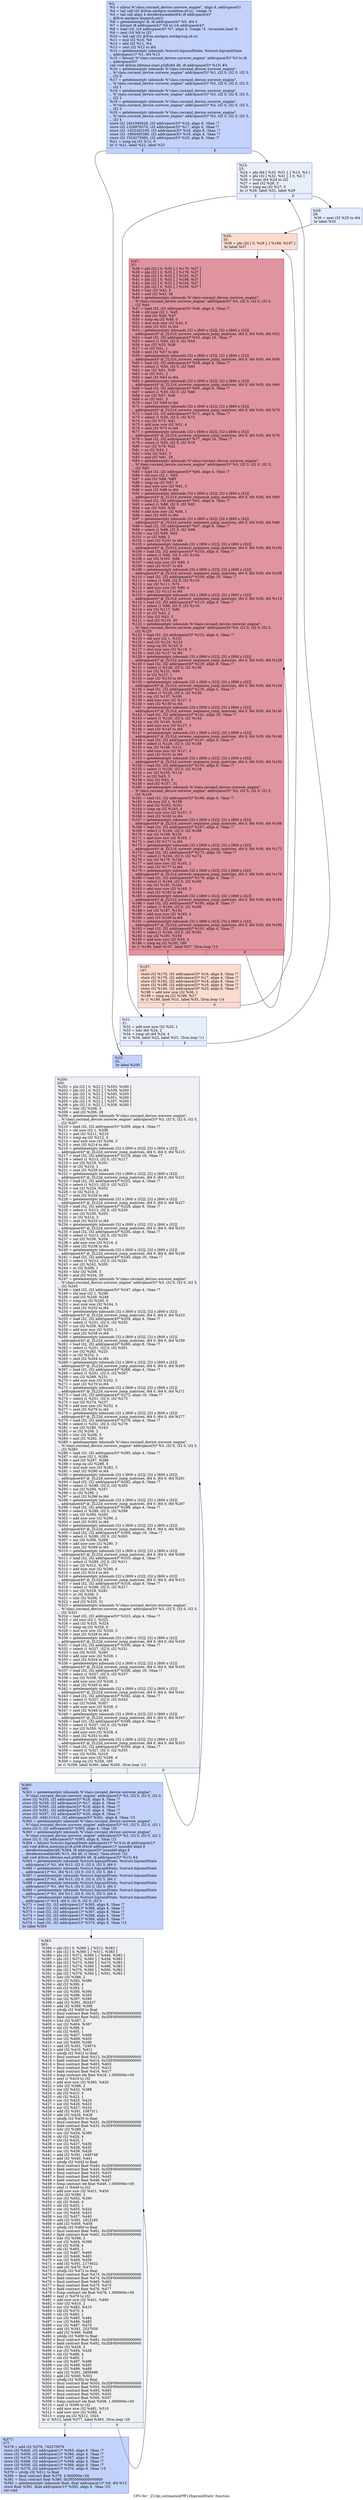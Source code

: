 digraph "CFG for '_Z13pi_estimationPfP12hiprandState' function" {
	label="CFG for '_Z13pi_estimationPfP12hiprandState' function";

	Node0x5adc980 [shape=record,color="#3d50c3ff", style=filled, fillcolor="#779af770",label="{%2:\l  %3 = alloca %\"class.rocrand_device::xorwow_engine\", align 8, addrspace(5)\l  %4 = tail call i32 @llvm.amdgcn.workitem.id.x(), !range !4\l  %5 = tail call align 4 dereferenceable(64) i8 addrspace(4)*\l... @llvm.amdgcn.dispatch.ptr()\l  %6 = getelementptr i8, i8 addrspace(4)* %5, i64 4\l  %7 = bitcast i8 addrspace(4)* %6 to i16 addrspace(4)*\l  %8 = load i16, i16 addrspace(4)* %7, align 4, !range !5, !invariant.load !6\l  %9 = zext i16 %8 to i32\l  %10 = tail call i32 @llvm.amdgcn.workgroup.id.x()\l  %11 = mul i32 %10, %9\l  %12 = add i32 %11, %4\l  %13 = zext i32 %12 to i64\l  %14 = getelementptr inbounds %struct.hiprandState, %struct.hiprandState\l... addrspace(1)* %1, i64 %13\l  %15 = bitcast %\"class.rocrand_device::xorwow_engine\" addrspace(5)* %3 to i8\l... addrspace(5)*\l  call void @llvm.lifetime.start.p5i8(i64 48, i8 addrspace(5)* %15) #4\l  %16 = getelementptr inbounds %\"class.rocrand_device::xorwow_engine\",\l... %\"class.rocrand_device::xorwow_engine\" addrspace(5)* %3, i32 0, i32 0, i32 5,\l... i32 0\l  %17 = getelementptr inbounds %\"class.rocrand_device::xorwow_engine\",\l... %\"class.rocrand_device::xorwow_engine\" addrspace(5)* %3, i32 0, i32 0, i32 5,\l... i32 1\l  %18 = getelementptr inbounds %\"class.rocrand_device::xorwow_engine\",\l... %\"class.rocrand_device::xorwow_engine\" addrspace(5)* %3, i32 0, i32 0, i32 5,\l... i32 2\l  %19 = getelementptr inbounds %\"class.rocrand_device::xorwow_engine\",\l... %\"class.rocrand_device::xorwow_engine\" addrspace(5)* %3, i32 0, i32 0, i32 5,\l... i32 3\l  %20 = getelementptr inbounds %\"class.rocrand_device::xorwow_engine\",\l... %\"class.rocrand_device::xorwow_engine\" addrspace(5)* %3, i32 0, i32 0, i32 5,\l... i32 4\l  store i32 1641949428, i32 addrspace(5)* %16, align 8, !tbaa !7\l  store i32 1326976570, i32 addrspace(5)* %17, align 4, !tbaa !7\l  store i32 -1452303100, i32 addrspace(5)* %18, align 8, !tbaa !7\l  store i32 -1894485380, i32 addrspace(5)* %19, align 4, !tbaa !7\l  store i32 1524275960, i32 addrspace(5)* %20, align 8, !tbaa !7\l  %21 = icmp eq i32 %12, 0\l  br i1 %21, label %22, label %23\l|{<s0>T|<s1>F}}"];
	Node0x5adc980:s0 -> Node0x5ade1c0;
	Node0x5adc980:s1 -> Node0x5ade250;
	Node0x5ade1c0 [shape=record,color="#3d50c3ff", style=filled, fillcolor="#779af770",label="{%22:\l22:                                               \l  br label %200\l}"];
	Node0x5ade1c0 -> Node0x5ade390;
	Node0x5ade250 [shape=record,color="#3d50c3ff", style=filled, fillcolor="#cbd8ee70",label="{%23:\l23:                                               \l  %24 = phi i64 [ %33, %31 ], [ %13, %2 ]\l  %25 = phi i32 [ %32, %31 ], [ 0, %2 ]\l  %26 = trunc i64 %24 to i32\l  %27 = and i32 %26, 3\l  %28 = icmp eq i32 %27, 0\l  br i1 %28, label %31, label %29\l|{<s0>T|<s1>F}}"];
	Node0x5ade250:s0 -> Node0x5ade450;
	Node0x5ade250:s1 -> Node0x5ade840;
	Node0x5ade840 [shape=record,color="#3d50c3ff", style=filled, fillcolor="#bfd3f670",label="{%29:\l29:                                               \l  %30 = zext i32 %25 to i64\l  br label %35\l}"];
	Node0x5ade840 -> Node0x5ade9f0;
	Node0x5ade450 [shape=record,color="#3d50c3ff", style=filled, fillcolor="#cbd8ee70",label="{%31:\l31:                                               \l  %32 = add nuw nsw i32 %25, 1\l  %33 = lshr i64 %24, 2\l  %34 = icmp ult i64 %24, 4\l  br i1 %34, label %22, label %23, !llvm.loop !11\l|{<s0>T|<s1>F}}"];
	Node0x5ade450:s0 -> Node0x5ade1c0;
	Node0x5ade450:s1 -> Node0x5ade250;
	Node0x5ade9f0 [shape=record,color="#3d50c3ff", style=filled, fillcolor="#f7af9170",label="{%35:\l35:                                               \l  %36 = phi i32 [ 0, %29 ], [ %198, %197 ]\l  br label %37\l}"];
	Node0x5ade9f0 -> Node0x5adefd0;
	Node0x5adefd0 [shape=record,color="#b70d28ff", style=filled, fillcolor="#b70d2870",label="{%37:\l37:                                               \l  %38 = phi i32 [ 0, %35 ], [ %170, %37 ]\l  %39 = phi i32 [ 0, %35 ], [ %176, %37 ]\l  %40 = phi i32 [ 0, %35 ], [ %182, %37 ]\l  %41 = phi i32 [ 0, %35 ], [ %188, %37 ]\l  %42 = phi i32 [ 0, %35 ], [ %194, %37 ]\l  %43 = phi i32 [ 0, %35 ], [ %195, %37 ]\l  %44 = lshr i32 %43, 5\l  %45 = and i32 %43, 28\l  %46 = getelementptr inbounds %\"class.rocrand_device::xorwow_engine\",\l... %\"class.rocrand_device::xorwow_engine\" addrspace(5)* %3, i32 0, i32 0, i32 5,\l... i32 %44\l  %47 = load i32, i32 addrspace(5)* %46, align 4, !tbaa !7\l  %48 = shl nuw i32 1, %45\l  %49 = and i32 %48, %47\l  %50 = icmp eq i32 %49, 0\l  %51 = mul nuw nsw i32 %43, 5\l  %52 = zext i32 %51 to i64\l  %53 = getelementptr inbounds [32 x [800 x i32]], [32 x [800 x i32]]\l... addrspace(4)* @_ZL31d_xorwow_sequence_jump_matrices, i64 0, i64 %30, i64 %52\l  %54 = load i32, i32 addrspace(4)* %53, align 16, !tbaa !7\l  %55 = select i1 %50, i32 0, i32 %54\l  %56 = xor i32 %55, %38\l  %57 = or i32 %51, 1\l  %58 = zext i32 %57 to i64\l  %59 = getelementptr inbounds [32 x [800 x i32]], [32 x [800 x i32]]\l... addrspace(4)* @_ZL31d_xorwow_sequence_jump_matrices, i64 0, i64 %30, i64 %58\l  %60 = load i32, i32 addrspace(4)* %59, align 4, !tbaa !7\l  %61 = select i1 %50, i32 0, i32 %60\l  %62 = xor i32 %61, %39\l  %63 = or i32 %51, 2\l  %64 = zext i32 %63 to i64\l  %65 = getelementptr inbounds [32 x [800 x i32]], [32 x [800 x i32]]\l... addrspace(4)* @_ZL31d_xorwow_sequence_jump_matrices, i64 0, i64 %30, i64 %64\l  %66 = load i32, i32 addrspace(4)* %65, align 8, !tbaa !7\l  %67 = select i1 %50, i32 0, i32 %66\l  %68 = xor i32 %67, %40\l  %69 = or i32 %51, 3\l  %70 = zext i32 %69 to i64\l  %71 = getelementptr inbounds [32 x [800 x i32]], [32 x [800 x i32]]\l... addrspace(4)* @_ZL31d_xorwow_sequence_jump_matrices, i64 0, i64 %30, i64 %70\l  %72 = load i32, i32 addrspace(4)* %71, align 4, !tbaa !7\l  %73 = select i1 %50, i32 0, i32 %72\l  %74 = xor i32 %73, %41\l  %75 = add nuw nsw i32 %51, 4\l  %76 = zext i32 %75 to i64\l  %77 = getelementptr inbounds [32 x [800 x i32]], [32 x [800 x i32]]\l... addrspace(4)* @_ZL31d_xorwow_sequence_jump_matrices, i64 0, i64 %30, i64 %76\l  %78 = load i32, i32 addrspace(4)* %77, align 16, !tbaa !7\l  %79 = select i1 %50, i32 0, i32 %78\l  %80 = xor i32 %79, %42\l  %81 = or i32 %43, 1\l  %82 = lshr i32 %43, 5\l  %83 = and i32 %81, 29\l  %84 = getelementptr inbounds %\"class.rocrand_device::xorwow_engine\",\l... %\"class.rocrand_device::xorwow_engine\" addrspace(5)* %3, i32 0, i32 0, i32 5,\l... i32 %82\l  %85 = load i32, i32 addrspace(5)* %84, align 4, !tbaa !7\l  %86 = shl nuw i32 1, %83\l  %87 = and i32 %86, %85\l  %88 = icmp eq i32 %87, 0\l  %89 = mul nuw nsw i32 %81, 5\l  %90 = zext i32 %89 to i64\l  %91 = getelementptr inbounds [32 x [800 x i32]], [32 x [800 x i32]]\l... addrspace(4)* @_ZL31d_xorwow_sequence_jump_matrices, i64 0, i64 %30, i64 %90\l  %92 = load i32, i32 addrspace(4)* %91, align 4, !tbaa !7\l  %93 = select i1 %88, i32 0, i32 %92\l  %94 = xor i32 %93, %56\l  %95 = add nuw nsw i32 %89, 1\l  %96 = zext i32 %95 to i64\l  %97 = getelementptr inbounds [32 x [800 x i32]], [32 x [800 x i32]]\l... addrspace(4)* @_ZL31d_xorwow_sequence_jump_matrices, i64 0, i64 %30, i64 %96\l  %98 = load i32, i32 addrspace(4)* %97, align 8, !tbaa !7\l  %99 = select i1 %88, i32 0, i32 %98\l  %100 = xor i32 %99, %62\l  %101 = or i32 %89, 2\l  %102 = zext i32 %101 to i64\l  %103 = getelementptr inbounds [32 x [800 x i32]], [32 x [800 x i32]]\l... addrspace(4)* @_ZL31d_xorwow_sequence_jump_matrices, i64 0, i64 %30, i64 %102\l  %104 = load i32, i32 addrspace(4)* %103, align 4, !tbaa !7\l  %105 = select i1 %88, i32 0, i32 %104\l  %106 = xor i32 %105, %68\l  %107 = add nuw nsw i32 %89, 3\l  %108 = zext i32 %107 to i64\l  %109 = getelementptr inbounds [32 x [800 x i32]], [32 x [800 x i32]]\l... addrspace(4)* @_ZL31d_xorwow_sequence_jump_matrices, i64 0, i64 %30, i64 %108\l  %110 = load i32, i32 addrspace(4)* %109, align 16, !tbaa !7\l  %111 = select i1 %88, i32 0, i32 %110\l  %112 = xor i32 %111, %74\l  %113 = add nuw nsw i32 %89, 4\l  %114 = zext i32 %113 to i64\l  %115 = getelementptr inbounds [32 x [800 x i32]], [32 x [800 x i32]]\l... addrspace(4)* @_ZL31d_xorwow_sequence_jump_matrices, i64 0, i64 %30, i64 %114\l  %116 = load i32, i32 addrspace(4)* %115, align 4, !tbaa !7\l  %117 = select i1 %88, i32 0, i32 %116\l  %118 = xor i32 %117, %80\l  %119 = or i32 %43, 2\l  %120 = lshr i32 %43, 5\l  %121 = and i32 %119, 30\l  %122 = getelementptr inbounds %\"class.rocrand_device::xorwow_engine\",\l... %\"class.rocrand_device::xorwow_engine\" addrspace(5)* %3, i32 0, i32 0, i32 5,\l... i32 %120\l  %123 = load i32, i32 addrspace(5)* %122, align 4, !tbaa !7\l  %124 = shl nuw i32 1, %121\l  %125 = and i32 %124, %123\l  %126 = icmp eq i32 %125, 0\l  %127 = mul nuw nsw i32 %119, 5\l  %128 = zext i32 %127 to i64\l  %129 = getelementptr inbounds [32 x [800 x i32]], [32 x [800 x i32]]\l... addrspace(4)* @_ZL31d_xorwow_sequence_jump_matrices, i64 0, i64 %30, i64 %128\l  %130 = load i32, i32 addrspace(4)* %129, align 8, !tbaa !7\l  %131 = select i1 %126, i32 0, i32 %130\l  %132 = xor i32 %131, %94\l  %133 = or i32 %127, 1\l  %134 = zext i32 %133 to i64\l  %135 = getelementptr inbounds [32 x [800 x i32]], [32 x [800 x i32]]\l... addrspace(4)* @_ZL31d_xorwow_sequence_jump_matrices, i64 0, i64 %30, i64 %134\l  %136 = load i32, i32 addrspace(4)* %135, align 4, !tbaa !7\l  %137 = select i1 %126, i32 0, i32 %136\l  %138 = xor i32 %137, %100\l  %139 = add nuw nsw i32 %127, 2\l  %140 = zext i32 %139 to i64\l  %141 = getelementptr inbounds [32 x [800 x i32]], [32 x [800 x i32]]\l... addrspace(4)* @_ZL31d_xorwow_sequence_jump_matrices, i64 0, i64 %30, i64 %140\l  %142 = load i32, i32 addrspace(4)* %141, align 16, !tbaa !7\l  %143 = select i1 %126, i32 0, i32 %142\l  %144 = xor i32 %143, %106\l  %145 = add nuw nsw i32 %127, 3\l  %146 = zext i32 %145 to i64\l  %147 = getelementptr inbounds [32 x [800 x i32]], [32 x [800 x i32]]\l... addrspace(4)* @_ZL31d_xorwow_sequence_jump_matrices, i64 0, i64 %30, i64 %146\l  %148 = load i32, i32 addrspace(4)* %147, align 4, !tbaa !7\l  %149 = select i1 %126, i32 0, i32 %148\l  %150 = xor i32 %149, %112\l  %151 = add nuw nsw i32 %127, 4\l  %152 = zext i32 %151 to i64\l  %153 = getelementptr inbounds [32 x [800 x i32]], [32 x [800 x i32]]\l... addrspace(4)* @_ZL31d_xorwow_sequence_jump_matrices, i64 0, i64 %30, i64 %152\l  %154 = load i32, i32 addrspace(4)* %153, align 8, !tbaa !7\l  %155 = select i1 %126, i32 0, i32 %154\l  %156 = xor i32 %155, %118\l  %157 = or i32 %43, 3\l  %158 = lshr i32 %43, 5\l  %159 = and i32 %157, 31\l  %160 = getelementptr inbounds %\"class.rocrand_device::xorwow_engine\",\l... %\"class.rocrand_device::xorwow_engine\" addrspace(5)* %3, i32 0, i32 0, i32 5,\l... i32 %158\l  %161 = load i32, i32 addrspace(5)* %160, align 4, !tbaa !7\l  %162 = shl nuw i32 1, %159\l  %163 = and i32 %162, %161\l  %164 = icmp eq i32 %163, 0\l  %165 = mul nuw nsw i32 %157, 5\l  %166 = zext i32 %165 to i64\l  %167 = getelementptr inbounds [32 x [800 x i32]], [32 x [800 x i32]]\l... addrspace(4)* @_ZL31d_xorwow_sequence_jump_matrices, i64 0, i64 %30, i64 %166\l  %168 = load i32, i32 addrspace(4)* %167, align 4, !tbaa !7\l  %169 = select i1 %164, i32 0, i32 %168\l  %170 = xor i32 %169, %132\l  %171 = add nuw nsw i32 %165, 1\l  %172 = zext i32 %171 to i64\l  %173 = getelementptr inbounds [32 x [800 x i32]], [32 x [800 x i32]]\l... addrspace(4)* @_ZL31d_xorwow_sequence_jump_matrices, i64 0, i64 %30, i64 %172\l  %174 = load i32, i32 addrspace(4)* %173, align 16, !tbaa !7\l  %175 = select i1 %164, i32 0, i32 %174\l  %176 = xor i32 %175, %138\l  %177 = add nuw nsw i32 %165, 2\l  %178 = zext i32 %177 to i64\l  %179 = getelementptr inbounds [32 x [800 x i32]], [32 x [800 x i32]]\l... addrspace(4)* @_ZL31d_xorwow_sequence_jump_matrices, i64 0, i64 %30, i64 %178\l  %180 = load i32, i32 addrspace(4)* %179, align 4, !tbaa !7\l  %181 = select i1 %164, i32 0, i32 %180\l  %182 = xor i32 %181, %144\l  %183 = add nuw nsw i32 %165, 3\l  %184 = zext i32 %183 to i64\l  %185 = getelementptr inbounds [32 x [800 x i32]], [32 x [800 x i32]]\l... addrspace(4)* @_ZL31d_xorwow_sequence_jump_matrices, i64 0, i64 %30, i64 %184\l  %186 = load i32, i32 addrspace(4)* %185, align 8, !tbaa !7\l  %187 = select i1 %164, i32 0, i32 %186\l  %188 = xor i32 %187, %150\l  %189 = add nuw nsw i32 %165, 4\l  %190 = zext i32 %189 to i64\l  %191 = getelementptr inbounds [32 x [800 x i32]], [32 x [800 x i32]]\l... addrspace(4)* @_ZL31d_xorwow_sequence_jump_matrices, i64 0, i64 %30, i64 %190\l  %192 = load i32, i32 addrspace(4)* %191, align 4, !tbaa !7\l  %193 = select i1 %164, i32 0, i32 %192\l  %194 = xor i32 %193, %156\l  %195 = add nuw nsw i32 %43, 4\l  %196 = icmp eq i32 %195, 160\l  br i1 %196, label %197, label %37, !llvm.loop !13\l|{<s0>T|<s1>F}}"];
	Node0x5adefd0:s0 -> Node0x5adee90;
	Node0x5adefd0:s1 -> Node0x5adefd0;
	Node0x5adee90 [shape=record,color="#3d50c3ff", style=filled, fillcolor="#f7af9170",label="{%197:\l197:                                              \l  store i32 %170, i32 addrspace(5)* %16, align 8, !tbaa !7\l  store i32 %176, i32 addrspace(5)* %17, align 4, !tbaa !7\l  store i32 %182, i32 addrspace(5)* %18, align 8, !tbaa !7\l  store i32 %188, i32 addrspace(5)* %19, align 4, !tbaa !7\l  store i32 %194, i32 addrspace(5)* %20, align 8, !tbaa !7\l  %198 = add nuw nsw i32 %36, 1\l  %199 = icmp eq i32 %198, %27\l  br i1 %199, label %31, label %35, !llvm.loop !14\l|{<s0>T|<s1>F}}"];
	Node0x5adee90:s0 -> Node0x5ade450;
	Node0x5adee90:s1 -> Node0x5ade9f0;
	Node0x5ade390 [shape=record,color="#3d50c3ff", style=filled, fillcolor="#d9dce170",label="{%200:\l200:                                              \l  %201 = phi i32 [ 0, %22 ], [ %333, %200 ]\l  %202 = phi i32 [ 0, %22 ], [ %339, %200 ]\l  %203 = phi i32 [ 0, %22 ], [ %345, %200 ]\l  %204 = phi i32 [ 0, %22 ], [ %351, %200 ]\l  %205 = phi i32 [ 0, %22 ], [ %357, %200 ]\l  %206 = phi i32 [ 0, %22 ], [ %358, %200 ]\l  %207 = lshr i32 %206, 5\l  %208 = and i32 %206, 28\l  %209 = getelementptr inbounds %\"class.rocrand_device::xorwow_engine\",\l... %\"class.rocrand_device::xorwow_engine\" addrspace(5)* %3, i32 0, i32 0, i32 5,\l... i32 %207\l  %210 = load i32, i32 addrspace(5)* %209, align 4, !tbaa !7\l  %211 = shl nuw i32 1, %208\l  %212 = and i32 %211, %210\l  %213 = icmp eq i32 %212, 0\l  %214 = mul nuw nsw i32 %206, 5\l  %215 = zext i32 %214 to i64\l  %216 = getelementptr inbounds [32 x [800 x i32]], [32 x [800 x i32]]\l... addrspace(4)* @_ZL22d_xorwow_jump_matrices, i64 0, i64 0, i64 %215\l  %217 = load i32, i32 addrspace(4)* %216, align 16, !tbaa !7\l  %218 = select i1 %213, i32 0, i32 %217\l  %219 = xor i32 %218, %201\l  %220 = or i32 %214, 1\l  %221 = zext i32 %220 to i64\l  %222 = getelementptr inbounds [32 x [800 x i32]], [32 x [800 x i32]]\l... addrspace(4)* @_ZL22d_xorwow_jump_matrices, i64 0, i64 0, i64 %221\l  %223 = load i32, i32 addrspace(4)* %222, align 4, !tbaa !7\l  %224 = select i1 %213, i32 0, i32 %223\l  %225 = xor i32 %224, %202\l  %226 = or i32 %214, 2\l  %227 = zext i32 %226 to i64\l  %228 = getelementptr inbounds [32 x [800 x i32]], [32 x [800 x i32]]\l... addrspace(4)* @_ZL22d_xorwow_jump_matrices, i64 0, i64 0, i64 %227\l  %229 = load i32, i32 addrspace(4)* %228, align 8, !tbaa !7\l  %230 = select i1 %213, i32 0, i32 %229\l  %231 = xor i32 %230, %203\l  %232 = or i32 %214, 3\l  %233 = zext i32 %232 to i64\l  %234 = getelementptr inbounds [32 x [800 x i32]], [32 x [800 x i32]]\l... addrspace(4)* @_ZL22d_xorwow_jump_matrices, i64 0, i64 0, i64 %233\l  %235 = load i32, i32 addrspace(4)* %234, align 4, !tbaa !7\l  %236 = select i1 %213, i32 0, i32 %235\l  %237 = xor i32 %236, %204\l  %238 = add nuw nsw i32 %214, 4\l  %239 = zext i32 %238 to i64\l  %240 = getelementptr inbounds [32 x [800 x i32]], [32 x [800 x i32]]\l... addrspace(4)* @_ZL22d_xorwow_jump_matrices, i64 0, i64 0, i64 %239\l  %241 = load i32, i32 addrspace(4)* %240, align 16, !tbaa !7\l  %242 = select i1 %213, i32 0, i32 %241\l  %243 = xor i32 %242, %205\l  %244 = or i32 %206, 1\l  %245 = lshr i32 %206, 5\l  %246 = and i32 %244, 29\l  %247 = getelementptr inbounds %\"class.rocrand_device::xorwow_engine\",\l... %\"class.rocrand_device::xorwow_engine\" addrspace(5)* %3, i32 0, i32 0, i32 5,\l... i32 %245\l  %248 = load i32, i32 addrspace(5)* %247, align 4, !tbaa !7\l  %249 = shl nuw i32 1, %246\l  %250 = and i32 %249, %248\l  %251 = icmp eq i32 %250, 0\l  %252 = mul nuw nsw i32 %244, 5\l  %253 = zext i32 %252 to i64\l  %254 = getelementptr inbounds [32 x [800 x i32]], [32 x [800 x i32]]\l... addrspace(4)* @_ZL22d_xorwow_jump_matrices, i64 0, i64 0, i64 %253\l  %255 = load i32, i32 addrspace(4)* %254, align 4, !tbaa !7\l  %256 = select i1 %251, i32 0, i32 %255\l  %257 = xor i32 %256, %219\l  %258 = add nuw nsw i32 %252, 1\l  %259 = zext i32 %258 to i64\l  %260 = getelementptr inbounds [32 x [800 x i32]], [32 x [800 x i32]]\l... addrspace(4)* @_ZL22d_xorwow_jump_matrices, i64 0, i64 0, i64 %259\l  %261 = load i32, i32 addrspace(4)* %260, align 8, !tbaa !7\l  %262 = select i1 %251, i32 0, i32 %261\l  %263 = xor i32 %262, %225\l  %264 = or i32 %252, 2\l  %265 = zext i32 %264 to i64\l  %266 = getelementptr inbounds [32 x [800 x i32]], [32 x [800 x i32]]\l... addrspace(4)* @_ZL22d_xorwow_jump_matrices, i64 0, i64 0, i64 %265\l  %267 = load i32, i32 addrspace(4)* %266, align 4, !tbaa !7\l  %268 = select i1 %251, i32 0, i32 %267\l  %269 = xor i32 %268, %231\l  %270 = add nuw nsw i32 %252, 3\l  %271 = zext i32 %270 to i64\l  %272 = getelementptr inbounds [32 x [800 x i32]], [32 x [800 x i32]]\l... addrspace(4)* @_ZL22d_xorwow_jump_matrices, i64 0, i64 0, i64 %271\l  %273 = load i32, i32 addrspace(4)* %272, align 16, !tbaa !7\l  %274 = select i1 %251, i32 0, i32 %273\l  %275 = xor i32 %274, %237\l  %276 = add nuw nsw i32 %252, 4\l  %277 = zext i32 %276 to i64\l  %278 = getelementptr inbounds [32 x [800 x i32]], [32 x [800 x i32]]\l... addrspace(4)* @_ZL22d_xorwow_jump_matrices, i64 0, i64 0, i64 %277\l  %279 = load i32, i32 addrspace(4)* %278, align 4, !tbaa !7\l  %280 = select i1 %251, i32 0, i32 %279\l  %281 = xor i32 %280, %243\l  %282 = or i32 %206, 2\l  %283 = lshr i32 %206, 5\l  %284 = and i32 %282, 30\l  %285 = getelementptr inbounds %\"class.rocrand_device::xorwow_engine\",\l... %\"class.rocrand_device::xorwow_engine\" addrspace(5)* %3, i32 0, i32 0, i32 5,\l... i32 %283\l  %286 = load i32, i32 addrspace(5)* %285, align 4, !tbaa !7\l  %287 = shl nuw i32 1, %284\l  %288 = and i32 %287, %286\l  %289 = icmp eq i32 %288, 0\l  %290 = mul nuw nsw i32 %282, 5\l  %291 = zext i32 %290 to i64\l  %292 = getelementptr inbounds [32 x [800 x i32]], [32 x [800 x i32]]\l... addrspace(4)* @_ZL22d_xorwow_jump_matrices, i64 0, i64 0, i64 %291\l  %293 = load i32, i32 addrspace(4)* %292, align 8, !tbaa !7\l  %294 = select i1 %289, i32 0, i32 %293\l  %295 = xor i32 %294, %257\l  %296 = or i32 %290, 1\l  %297 = zext i32 %296 to i64\l  %298 = getelementptr inbounds [32 x [800 x i32]], [32 x [800 x i32]]\l... addrspace(4)* @_ZL22d_xorwow_jump_matrices, i64 0, i64 0, i64 %297\l  %299 = load i32, i32 addrspace(4)* %298, align 4, !tbaa !7\l  %300 = select i1 %289, i32 0, i32 %299\l  %301 = xor i32 %300, %263\l  %302 = add nuw nsw i32 %290, 2\l  %303 = zext i32 %302 to i64\l  %304 = getelementptr inbounds [32 x [800 x i32]], [32 x [800 x i32]]\l... addrspace(4)* @_ZL22d_xorwow_jump_matrices, i64 0, i64 0, i64 %303\l  %305 = load i32, i32 addrspace(4)* %304, align 16, !tbaa !7\l  %306 = select i1 %289, i32 0, i32 %305\l  %307 = xor i32 %306, %269\l  %308 = add nuw nsw i32 %290, 3\l  %309 = zext i32 %308 to i64\l  %310 = getelementptr inbounds [32 x [800 x i32]], [32 x [800 x i32]]\l... addrspace(4)* @_ZL22d_xorwow_jump_matrices, i64 0, i64 0, i64 %309\l  %311 = load i32, i32 addrspace(4)* %310, align 4, !tbaa !7\l  %312 = select i1 %289, i32 0, i32 %311\l  %313 = xor i32 %312, %275\l  %314 = add nuw nsw i32 %290, 4\l  %315 = zext i32 %314 to i64\l  %316 = getelementptr inbounds [32 x [800 x i32]], [32 x [800 x i32]]\l... addrspace(4)* @_ZL22d_xorwow_jump_matrices, i64 0, i64 0, i64 %315\l  %317 = load i32, i32 addrspace(4)* %316, align 8, !tbaa !7\l  %318 = select i1 %289, i32 0, i32 %317\l  %319 = xor i32 %318, %281\l  %320 = or i32 %206, 3\l  %321 = lshr i32 %206, 5\l  %322 = and i32 %320, 31\l  %323 = getelementptr inbounds %\"class.rocrand_device::xorwow_engine\",\l... %\"class.rocrand_device::xorwow_engine\" addrspace(5)* %3, i32 0, i32 0, i32 5,\l... i32 %321\l  %324 = load i32, i32 addrspace(5)* %323, align 4, !tbaa !7\l  %325 = shl nuw i32 1, %322\l  %326 = and i32 %325, %324\l  %327 = icmp eq i32 %326, 0\l  %328 = mul nuw nsw i32 %320, 5\l  %329 = zext i32 %328 to i64\l  %330 = getelementptr inbounds [32 x [800 x i32]], [32 x [800 x i32]]\l... addrspace(4)* @_ZL22d_xorwow_jump_matrices, i64 0, i64 0, i64 %329\l  %331 = load i32, i32 addrspace(4)* %330, align 4, !tbaa !7\l  %332 = select i1 %327, i32 0, i32 %331\l  %333 = xor i32 %332, %295\l  %334 = add nuw nsw i32 %328, 1\l  %335 = zext i32 %334 to i64\l  %336 = getelementptr inbounds [32 x [800 x i32]], [32 x [800 x i32]]\l... addrspace(4)* @_ZL22d_xorwow_jump_matrices, i64 0, i64 0, i64 %335\l  %337 = load i32, i32 addrspace(4)* %336, align 16, !tbaa !7\l  %338 = select i1 %327, i32 0, i32 %337\l  %339 = xor i32 %338, %301\l  %340 = add nuw nsw i32 %328, 2\l  %341 = zext i32 %340 to i64\l  %342 = getelementptr inbounds [32 x [800 x i32]], [32 x [800 x i32]]\l... addrspace(4)* @_ZL22d_xorwow_jump_matrices, i64 0, i64 0, i64 %341\l  %343 = load i32, i32 addrspace(4)* %342, align 4, !tbaa !7\l  %344 = select i1 %327, i32 0, i32 %343\l  %345 = xor i32 %344, %307\l  %346 = add nuw nsw i32 %328, 3\l  %347 = zext i32 %346 to i64\l  %348 = getelementptr inbounds [32 x [800 x i32]], [32 x [800 x i32]]\l... addrspace(4)* @_ZL22d_xorwow_jump_matrices, i64 0, i64 0, i64 %347\l  %349 = load i32, i32 addrspace(4)* %348, align 8, !tbaa !7\l  %350 = select i1 %327, i32 0, i32 %349\l  %351 = xor i32 %350, %313\l  %352 = add nuw nsw i32 %328, 4\l  %353 = zext i32 %352 to i64\l  %354 = getelementptr inbounds [32 x [800 x i32]], [32 x [800 x i32]]\l... addrspace(4)* @_ZL22d_xorwow_jump_matrices, i64 0, i64 0, i64 %353\l  %355 = load i32, i32 addrspace(4)* %354, align 4, !tbaa !7\l  %356 = select i1 %327, i32 0, i32 %355\l  %357 = xor i32 %356, %319\l  %358 = add nuw nsw i32 %206, 4\l  %359 = icmp eq i32 %358, 160\l  br i1 %359, label %360, label %200, !llvm.loop !13\l|{<s0>T|<s1>F}}"];
	Node0x5ade390:s0 -> Node0x5ae34a0;
	Node0x5ade390:s1 -> Node0x5ade390;
	Node0x5ae34a0 [shape=record,color="#3d50c3ff", style=filled, fillcolor="#779af770",label="{%360:\l360:                                              \l  %361 = getelementptr inbounds %\"class.rocrand_device::xorwow_engine\",\l... %\"class.rocrand_device::xorwow_engine\" addrspace(5)* %3, i32 0, i32 0, i32 0\l  store i32 %333, i32 addrspace(5)* %16, align 8, !tbaa !7\l  store i32 %339, i32 addrspace(5)* %17, align 4, !tbaa !7\l  store i32 %345, i32 addrspace(5)* %18, align 8, !tbaa !7\l  store i32 %351, i32 addrspace(5)* %19, align 4, !tbaa !7\l  store i32 %357, i32 addrspace(5)* %20, align 8, !tbaa !7\l  store i32 -448121412, i32 addrspace(5)* %361, align 8, !tbaa !15\l  %362 = getelementptr inbounds %\"class.rocrand_device::xorwow_engine\",\l... %\"class.rocrand_device::xorwow_engine\" addrspace(5)* %3, i32 0, i32 0, i32 1\l  store i32 0, i32 addrspace(5)* %362, align 4, !tbaa !20\l  %363 = getelementptr inbounds %\"class.rocrand_device::xorwow_engine\",\l... %\"class.rocrand_device::xorwow_engine\" addrspace(5)* %3, i32 0, i32 0, i32 2\l  store i32 0, i32 addrspace(5)* %363, align 8, !tbaa !21\l  %364 = bitcast %struct.hiprandState addrspace(1)* %14 to i8 addrspace(1)*\l  call void @llvm.memcpy.p1i8.p5i8.i64(i8 addrspace(1)* noundef align 8\l... dereferenceable(48) %364, i8 addrspace(5)* noundef align 8\l... dereferenceable(48) %15, i64 48, i1 false), !tbaa.struct !22\l  call void @llvm.lifetime.end.p5i8(i64 48, i8 addrspace(5)* %15) #4\l  %365 = getelementptr inbounds %struct.hiprandState, %struct.hiprandState\l... addrspace(1)* %1, i64 %13, i32 0, i32 0, i32 5, i64 0\l  %366 = getelementptr inbounds %struct.hiprandState, %struct.hiprandState\l... addrspace(1)* %1, i64 %13, i32 0, i32 0, i32 5, i64 1\l  %367 = getelementptr inbounds %struct.hiprandState, %struct.hiprandState\l... addrspace(1)* %1, i64 %13, i32 0, i32 0, i32 5, i64 2\l  %368 = getelementptr inbounds %struct.hiprandState, %struct.hiprandState\l... addrspace(1)* %1, i64 %13, i32 0, i32 0, i32 5, i64 3\l  %369 = getelementptr inbounds %struct.hiprandState, %struct.hiprandState\l... addrspace(1)* %1, i64 %13, i32 0, i32 0, i32 5, i64 4\l  %370 = getelementptr inbounds %struct.hiprandState, %struct.hiprandState\l... addrspace(1)* %14, i64 0, i32 0, i32 0, i32 0\l  %371 = load i32, i32 addrspace(1)* %365, align 8, !tbaa !7\l  %372 = load i32, i32 addrspace(1)* %366, align 4, !tbaa !7\l  %373 = load i32, i32 addrspace(1)* %367, align 8, !tbaa !7\l  %374 = load i32, i32 addrspace(1)* %368, align 4, !tbaa !7\l  %375 = load i32, i32 addrspace(1)* %369, align 8, !tbaa !7\l  %376 = load i32, i32 addrspace(1)* %370, align 8, !tbaa !15\l  br label %383\l}"];
	Node0x5ae34a0 -> Node0x5af0140;
	Node0x5af0200 [shape=record,color="#3d50c3ff", style=filled, fillcolor="#779af770",label="{%377:\l377:                                              \l  %378 = add i32 %376, 742270976\l  store i32 %440, i32 addrspace(1)* %365, align 8, !tbaa !7\l  store i32 %458, i32 addrspace(1)* %366, align 4, !tbaa !7\l  store i32 %470, i32 addrspace(1)* %367, align 8, !tbaa !7\l  store i32 %488, i32 addrspace(1)* %368, align 4, !tbaa !7\l  store i32 %500, i32 addrspace(1)* %369, align 8, !tbaa !7\l  store i32 %378, i32 addrspace(1)* %370, align 8, !tbaa !15\l  %379 = sitofp i32 %511 to float\l  %380 = fmul contract float %379, 4.000000e+00\l  %381 = fmul contract float %380, 0x3F50000000000000\l  %382 = getelementptr inbounds float, float addrspace(1)* %0, i64 %13\l  store float %381, float addrspace(1)* %382, align 4, !tbaa !23\l  ret void\l}"];
	Node0x5af0140 [shape=record,color="#3d50c3ff", style=filled, fillcolor="#d9dce170",label="{%383:\l383:                                              \l  %384 = phi i32 [ 0, %360 ], [ %512, %383 ]\l  %385 = phi i32 [ 0, %360 ], [ %511, %383 ]\l  %386 = phi i32 [ %371, %360 ], [ %440, %383 ]\l  %387 = phi i32 [ %372, %360 ], [ %458, %383 ]\l  %388 = phi i32 [ %373, %360 ], [ %470, %383 ]\l  %389 = phi i32 [ %374, %360 ], [ %488, %383 ]\l  %390 = phi i32 [ %375, %360 ], [ %500, %383 ]\l  %391 = phi i32 [ %376, %360 ], [ %501, %383 ]\l  %392 = lshr i32 %386, 2\l  %393 = xor i32 %392, %386\l  %394 = shl i32 %390, 4\l  %395 = shl i32 %393, 1\l  %396 = xor i32 %395, %394\l  %397 = xor i32 %396, %393\l  %398 = xor i32 %397, %390\l  %399 = add i32 %391, 362437\l  %400 = add i32 %399, %398\l  %401 = uitofp i32 %400 to float\l  %402 = fmul contract float %401, 0x3DF0000000000000\l  %403 = fadd contract float %402, 0x3DF0000000000000\l  %404 = lshr i32 %387, 2\l  %405 = xor i32 %404, %387\l  %406 = shl i32 %398, 4\l  %407 = shl i32 %405, 1\l  %408 = xor i32 %407, %406\l  %409 = xor i32 %408, %405\l  %410 = xor i32 %409, %398\l  %411 = add i32 %391, 724874\l  %412 = add i32 %410, %411\l  %413 = uitofp i32 %412 to float\l  %414 = fmul contract float %413, 0x3DF0000000000000\l  %415 = fadd contract float %414, 0x3DF0000000000000\l  %416 = fmul contract float %403, %403\l  %417 = fmul contract float %415, %415\l  %418 = fadd contract float %416, %417\l  %419 = fcmp contract ole float %418, 1.000000e+00\l  %420 = zext i1 %419 to i32\l  %421 = add nuw nsw i32 %385, %420\l  %422 = lshr i32 %388, 2\l  %423 = xor i32 %422, %388\l  %424 = shl i32 %410, 4\l  %425 = shl i32 %423, 1\l  %426 = xor i32 %425, %424\l  %427 = xor i32 %426, %423\l  %428 = xor i32 %427, %410\l  %429 = add i32 %391, 1087311\l  %430 = add i32 %429, %428\l  %431 = uitofp i32 %430 to float\l  %432 = fmul contract float %431, 0x3DF0000000000000\l  %433 = fadd contract float %432, 0x3DF0000000000000\l  %434 = lshr i32 %389, 2\l  %435 = xor i32 %434, %389\l  %436 = shl i32 %428, 4\l  %437 = shl i32 %435, 1\l  %438 = xor i32 %437, %436\l  %439 = xor i32 %438, %435\l  %440 = xor i32 %439, %428\l  %441 = add i32 %391, 1449748\l  %442 = add i32 %440, %441\l  %443 = uitofp i32 %442 to float\l  %444 = fmul contract float %443, 0x3DF0000000000000\l  %445 = fadd contract float %444, 0x3DF0000000000000\l  %446 = fmul contract float %433, %433\l  %447 = fmul contract float %445, %445\l  %448 = fadd contract float %446, %447\l  %449 = fcmp contract ole float %448, 1.000000e+00\l  %450 = zext i1 %449 to i32\l  %451 = add nuw nsw i32 %421, %450\l  %452 = lshr i32 %390, 2\l  %453 = xor i32 %452, %390\l  %454 = shl i32 %440, 4\l  %455 = shl i32 %453, 1\l  %456 = xor i32 %455, %454\l  %457 = xor i32 %456, %453\l  %458 = xor i32 %457, %440\l  %459 = add i32 %391, 1812185\l  %460 = add i32 %459, %458\l  %461 = uitofp i32 %460 to float\l  %462 = fmul contract float %461, 0x3DF0000000000000\l  %463 = fadd contract float %462, 0x3DF0000000000000\l  %464 = lshr i32 %398, 2\l  %465 = xor i32 %464, %398\l  %466 = shl i32 %458, 4\l  %467 = shl i32 %465, 1\l  %468 = xor i32 %467, %466\l  %469 = xor i32 %468, %465\l  %470 = xor i32 %469, %458\l  %471 = add i32 %391, 2174622\l  %472 = add i32 %470, %471\l  %473 = uitofp i32 %472 to float\l  %474 = fmul contract float %473, 0x3DF0000000000000\l  %475 = fadd contract float %474, 0x3DF0000000000000\l  %476 = fmul contract float %463, %463\l  %477 = fmul contract float %475, %475\l  %478 = fadd contract float %476, %477\l  %479 = fcmp contract ole float %478, 1.000000e+00\l  %480 = zext i1 %479 to i32\l  %481 = add nuw nsw i32 %451, %480\l  %482 = lshr i32 %410, 2\l  %483 = xor i32 %482, %410\l  %484 = shl i32 %470, 4\l  %485 = shl i32 %483, 1\l  %486 = xor i32 %485, %484\l  %487 = xor i32 %486, %483\l  %488 = xor i32 %487, %470\l  %489 = add i32 %391, 2537059\l  %490 = add i32 %489, %488\l  %491 = uitofp i32 %490 to float\l  %492 = fmul contract float %491, 0x3DF0000000000000\l  %493 = fadd contract float %492, 0x3DF0000000000000\l  %494 = lshr i32 %428, 2\l  %495 = xor i32 %494, %428\l  %496 = shl i32 %488, 4\l  %497 = shl i32 %495, 1\l  %498 = xor i32 %497, %496\l  %499 = xor i32 %498, %495\l  %500 = xor i32 %499, %488\l  %501 = add i32 %391, 2899496\l  %502 = add i32 %500, %501\l  %503 = uitofp i32 %502 to float\l  %504 = fmul contract float %503, 0x3DF0000000000000\l  %505 = fadd contract float %504, 0x3DF0000000000000\l  %506 = fmul contract float %493, %493\l  %507 = fmul contract float %505, %505\l  %508 = fadd contract float %506, %507\l  %509 = fcmp contract ole float %508, 1.000000e+00\l  %510 = zext i1 %509 to i32\l  %511 = add nuw nsw i32 %481, %510\l  %512 = add nuw nsw i32 %384, 4\l  %513 = icmp eq i32 %512, 1024\l  br i1 %513, label %377, label %383, !llvm.loop !26\l|{<s0>T|<s1>F}}"];
	Node0x5af0140:s0 -> Node0x5af0200;
	Node0x5af0140:s1 -> Node0x5af0140;
}
